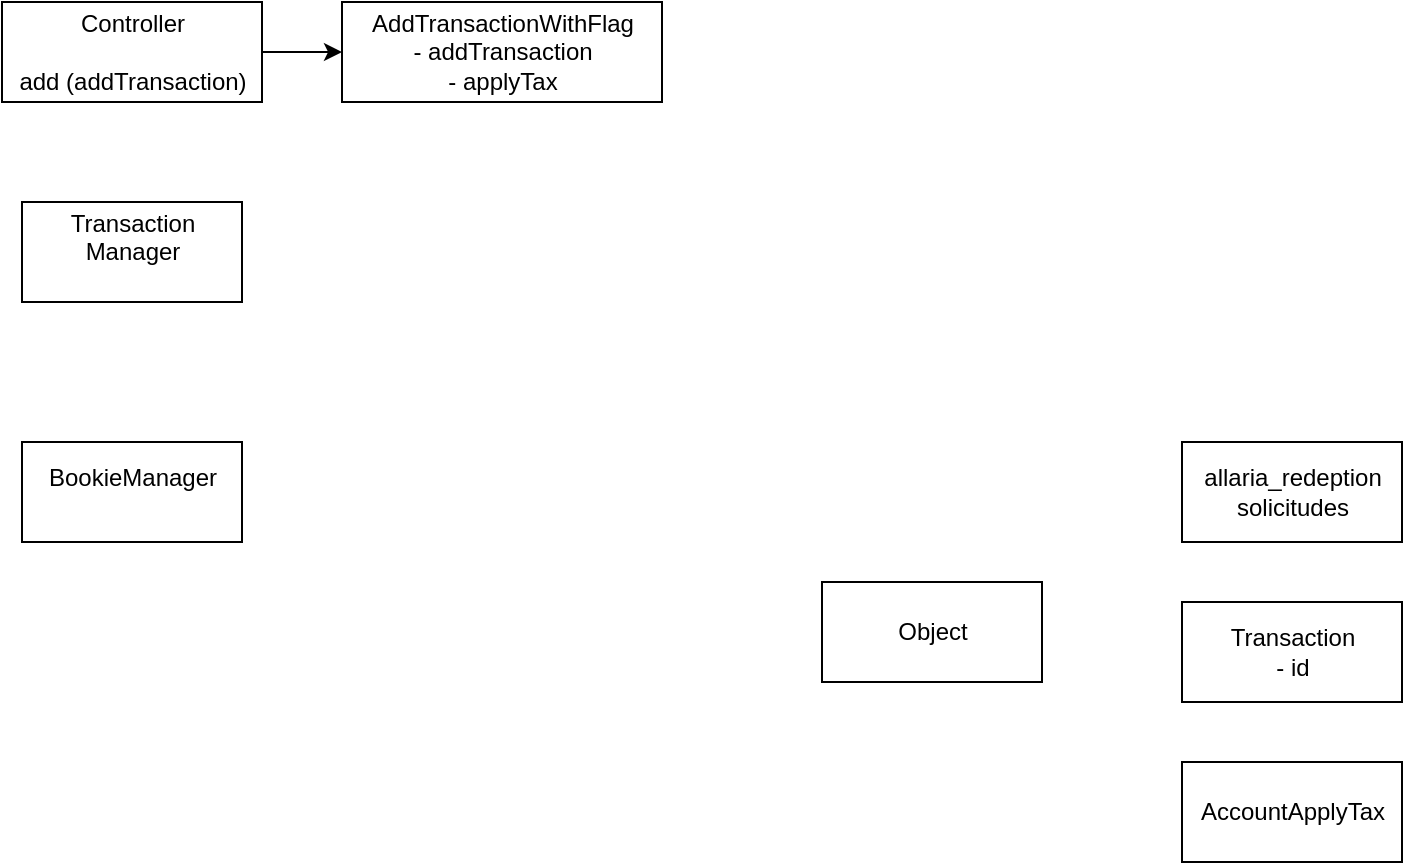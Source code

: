 <mxfile version="15.9.6" type="github">
  <diagram id="xry3F6HuEqjcsfFHukOu" name="Page-1">
    <mxGraphModel dx="1422" dy="791" grid="1" gridSize="10" guides="1" tooltips="1" connect="1" arrows="1" fold="1" page="1" pageScale="1" pageWidth="827" pageHeight="1169" math="0" shadow="0">
      <root>
        <mxCell id="0" />
        <mxCell id="1" parent="0" />
        <mxCell id="aLTYTu-wwrsiG_UJEPfg-9" style="edgeStyle=orthogonalEdgeStyle;rounded=0;orthogonalLoop=1;jettySize=auto;html=1;entryX=0;entryY=0.5;entryDx=0;entryDy=0;" edge="1" parent="1" source="aLTYTu-wwrsiG_UJEPfg-1" target="aLTYTu-wwrsiG_UJEPfg-6">
          <mxGeometry relative="1" as="geometry" />
        </mxCell>
        <mxCell id="aLTYTu-wwrsiG_UJEPfg-1" value="&lt;div&gt;Controller&lt;/div&gt;&lt;div&gt;&lt;br&gt;&lt;/div&gt;&lt;div&gt;add (addTransaction)&lt;/div&gt;" style="html=1;" vertex="1" parent="1">
          <mxGeometry x="20" y="40" width="130" height="50" as="geometry" />
        </mxCell>
        <mxCell id="aLTYTu-wwrsiG_UJEPfg-2" value="&lt;div&gt;BookieManager&lt;/div&gt;&lt;div&gt;&lt;br&gt;&lt;/div&gt;" style="html=1;" vertex="1" parent="1">
          <mxGeometry x="30" y="260" width="110" height="50" as="geometry" />
        </mxCell>
        <mxCell id="aLTYTu-wwrsiG_UJEPfg-3" value="&lt;div&gt;allaria_redeption&lt;/div&gt;&lt;div&gt;solicitudes&lt;br&gt;&lt;/div&gt;" style="html=1;" vertex="1" parent="1">
          <mxGeometry x="610" y="260" width="110" height="50" as="geometry" />
        </mxCell>
        <mxCell id="aLTYTu-wwrsiG_UJEPfg-4" value="AccountApplyTax" style="html=1;" vertex="1" parent="1">
          <mxGeometry x="610" y="420" width="110" height="50" as="geometry" />
        </mxCell>
        <mxCell id="aLTYTu-wwrsiG_UJEPfg-5" value="&lt;div&gt;Transaction&lt;/div&gt;&lt;div&gt;- id&lt;br&gt;&lt;/div&gt;" style="html=1;" vertex="1" parent="1">
          <mxGeometry x="610" y="340" width="110" height="50" as="geometry" />
        </mxCell>
        <mxCell id="aLTYTu-wwrsiG_UJEPfg-6" value="&lt;div&gt;AddTransactionWithFlag&lt;/div&gt;&lt;div&gt;- addTransaction&lt;/div&gt;&lt;div&gt;- applyTax&lt;br&gt;&lt;/div&gt;" style="html=1;" vertex="1" parent="1">
          <mxGeometry x="190" y="40" width="160" height="50" as="geometry" />
        </mxCell>
        <mxCell id="aLTYTu-wwrsiG_UJEPfg-7" value="Transaction&lt;div&gt;Manager&lt;/div&gt;&lt;div&gt;&lt;br&gt;&lt;/div&gt;" style="html=1;" vertex="1" parent="1">
          <mxGeometry x="30" y="140" width="110" height="50" as="geometry" />
        </mxCell>
        <mxCell id="aLTYTu-wwrsiG_UJEPfg-12" value="Object" style="html=1;" vertex="1" parent="1">
          <mxGeometry x="430" y="330" width="110" height="50" as="geometry" />
        </mxCell>
      </root>
    </mxGraphModel>
  </diagram>
</mxfile>

